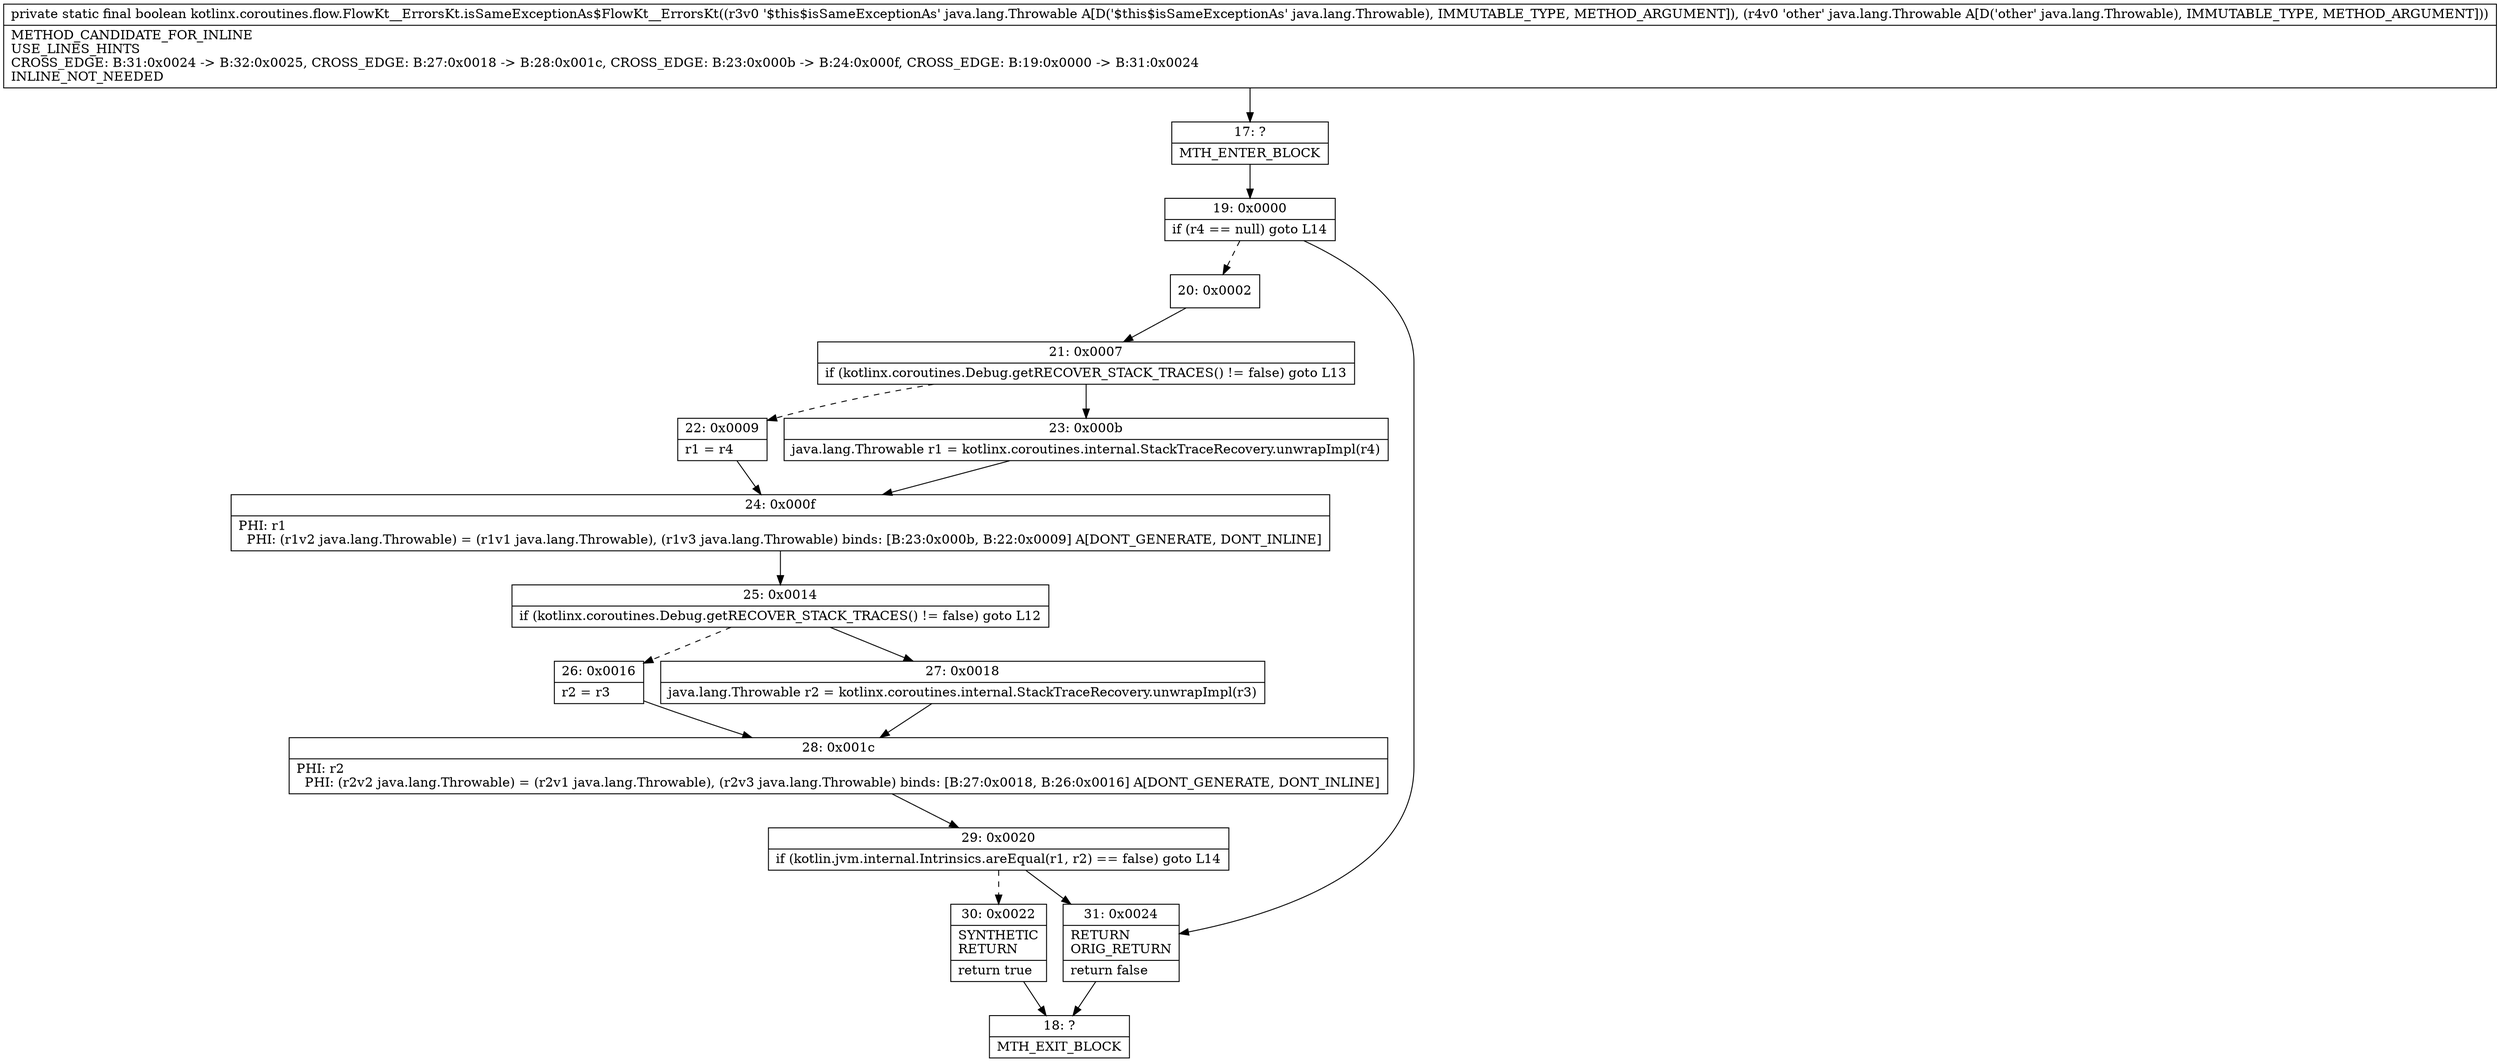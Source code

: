 digraph "CFG forkotlinx.coroutines.flow.FlowKt__ErrorsKt.isSameExceptionAs$FlowKt__ErrorsKt(Ljava\/lang\/Throwable;Ljava\/lang\/Throwable;)Z" {
Node_17 [shape=record,label="{17\:\ ?|MTH_ENTER_BLOCK\l}"];
Node_19 [shape=record,label="{19\:\ 0x0000|if (r4 == null) goto L14\l}"];
Node_20 [shape=record,label="{20\:\ 0x0002}"];
Node_21 [shape=record,label="{21\:\ 0x0007|if (kotlinx.coroutines.Debug.getRECOVER_STACK_TRACES() != false) goto L13\l}"];
Node_22 [shape=record,label="{22\:\ 0x0009|r1 = r4\l}"];
Node_24 [shape=record,label="{24\:\ 0x000f|PHI: r1 \l  PHI: (r1v2 java.lang.Throwable) = (r1v1 java.lang.Throwable), (r1v3 java.lang.Throwable) binds: [B:23:0x000b, B:22:0x0009] A[DONT_GENERATE, DONT_INLINE]\l}"];
Node_25 [shape=record,label="{25\:\ 0x0014|if (kotlinx.coroutines.Debug.getRECOVER_STACK_TRACES() != false) goto L12\l}"];
Node_26 [shape=record,label="{26\:\ 0x0016|r2 = r3\l}"];
Node_28 [shape=record,label="{28\:\ 0x001c|PHI: r2 \l  PHI: (r2v2 java.lang.Throwable) = (r2v1 java.lang.Throwable), (r2v3 java.lang.Throwable) binds: [B:27:0x0018, B:26:0x0016] A[DONT_GENERATE, DONT_INLINE]\l}"];
Node_29 [shape=record,label="{29\:\ 0x0020|if (kotlin.jvm.internal.Intrinsics.areEqual(r1, r2) == false) goto L14\l}"];
Node_30 [shape=record,label="{30\:\ 0x0022|SYNTHETIC\lRETURN\l|return true\l}"];
Node_18 [shape=record,label="{18\:\ ?|MTH_EXIT_BLOCK\l}"];
Node_27 [shape=record,label="{27\:\ 0x0018|java.lang.Throwable r2 = kotlinx.coroutines.internal.StackTraceRecovery.unwrapImpl(r3)\l}"];
Node_23 [shape=record,label="{23\:\ 0x000b|java.lang.Throwable r1 = kotlinx.coroutines.internal.StackTraceRecovery.unwrapImpl(r4)\l}"];
Node_31 [shape=record,label="{31\:\ 0x0024|RETURN\lORIG_RETURN\l|return false\l}"];
MethodNode[shape=record,label="{private static final boolean kotlinx.coroutines.flow.FlowKt__ErrorsKt.isSameExceptionAs$FlowKt__ErrorsKt((r3v0 '$this$isSameExceptionAs' java.lang.Throwable A[D('$this$isSameExceptionAs' java.lang.Throwable), IMMUTABLE_TYPE, METHOD_ARGUMENT]), (r4v0 'other' java.lang.Throwable A[D('other' java.lang.Throwable), IMMUTABLE_TYPE, METHOD_ARGUMENT]))  | METHOD_CANDIDATE_FOR_INLINE\lUSE_LINES_HINTS\lCROSS_EDGE: B:31:0x0024 \-\> B:32:0x0025, CROSS_EDGE: B:27:0x0018 \-\> B:28:0x001c, CROSS_EDGE: B:23:0x000b \-\> B:24:0x000f, CROSS_EDGE: B:19:0x0000 \-\> B:31:0x0024\lINLINE_NOT_NEEDED\l}"];
MethodNode -> Node_17;Node_17 -> Node_19;
Node_19 -> Node_20[style=dashed];
Node_19 -> Node_31;
Node_20 -> Node_21;
Node_21 -> Node_22[style=dashed];
Node_21 -> Node_23;
Node_22 -> Node_24;
Node_24 -> Node_25;
Node_25 -> Node_26[style=dashed];
Node_25 -> Node_27;
Node_26 -> Node_28;
Node_28 -> Node_29;
Node_29 -> Node_30[style=dashed];
Node_29 -> Node_31;
Node_30 -> Node_18;
Node_27 -> Node_28;
Node_23 -> Node_24;
Node_31 -> Node_18;
}

